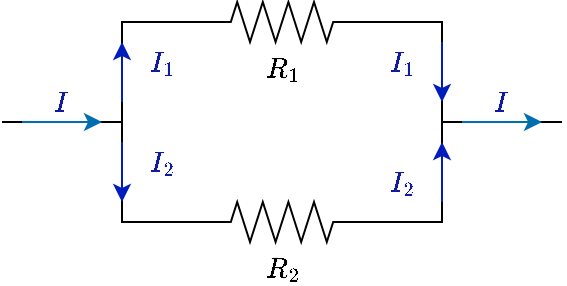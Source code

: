 <mxfile version="24.7.17">
  <diagram name="Pagina-1" id="xj4XXFOEm5B7NNmxSeCD">
    <mxGraphModel dx="473" dy="274" grid="1" gridSize="10" guides="1" tooltips="1" connect="1" arrows="1" fold="1" page="1" pageScale="1" pageWidth="827" pageHeight="1169" math="1" shadow="0">
      <root>
        <mxCell id="0" />
        <mxCell id="1" parent="0" />
        <mxCell id="nJziXj0RYADVLsnk3Nt--1" value="\(R_2\)" style="pointerEvents=1;verticalLabelPosition=bottom;shadow=0;dashed=0;align=center;html=1;verticalAlign=top;shape=mxgraph.electrical.resistors.resistor_2;" vertex="1" parent="1">
          <mxGeometry x="360" y="350" width="80" height="20" as="geometry" />
        </mxCell>
        <mxCell id="nJziXj0RYADVLsnk3Nt--2" value="\(R_1\)" style="pointerEvents=1;verticalLabelPosition=bottom;shadow=0;dashed=0;align=center;html=1;verticalAlign=top;shape=mxgraph.electrical.resistors.resistor_2;" vertex="1" parent="1">
          <mxGeometry x="360" y="250" width="80" height="20" as="geometry" />
        </mxCell>
        <mxCell id="nJziXj0RYADVLsnk3Nt--3" value="" style="endArrow=none;html=1;rounded=0;entryX=0;entryY=0.5;entryDx=0;entryDy=0;entryPerimeter=0;exitX=0;exitY=0.5;exitDx=0;exitDy=0;exitPerimeter=0;" edge="1" parent="1" source="nJziXj0RYADVLsnk3Nt--1" target="nJziXj0RYADVLsnk3Nt--2">
          <mxGeometry width="50" height="50" relative="1" as="geometry">
            <mxPoint x="320" y="360" as="sourcePoint" />
            <mxPoint x="320" y="260" as="targetPoint" />
            <Array as="points">
              <mxPoint x="320" y="360" />
              <mxPoint x="320" y="260" />
            </Array>
          </mxGeometry>
        </mxCell>
        <mxCell id="nJziXj0RYADVLsnk3Nt--4" value="" style="endArrow=none;html=1;rounded=0;exitX=1;exitY=0.5;exitDx=0;exitDy=0;exitPerimeter=0;entryX=1;entryY=0.5;entryDx=0;entryDy=0;entryPerimeter=0;" edge="1" parent="1" source="nJziXj0RYADVLsnk3Nt--1" target="nJziXj0RYADVLsnk3Nt--2">
          <mxGeometry width="50" height="50" relative="1" as="geometry">
            <mxPoint x="480" y="360" as="sourcePoint" />
            <mxPoint x="480" y="260" as="targetPoint" />
            <Array as="points">
              <mxPoint x="480" y="360" />
              <mxPoint x="480" y="260" />
            </Array>
          </mxGeometry>
        </mxCell>
        <mxCell id="nJziXj0RYADVLsnk3Nt--5" value="" style="endArrow=none;html=1;rounded=0;" edge="1" parent="1">
          <mxGeometry width="50" height="50" relative="1" as="geometry">
            <mxPoint x="260" y="310" as="sourcePoint" />
            <mxPoint x="320" y="310" as="targetPoint" />
          </mxGeometry>
        </mxCell>
        <mxCell id="nJziXj0RYADVLsnk3Nt--6" value="" style="endArrow=none;html=1;rounded=0;" edge="1" parent="1">
          <mxGeometry width="50" height="50" relative="1" as="geometry">
            <mxPoint x="480" y="310" as="sourcePoint" />
            <mxPoint x="540" y="310" as="targetPoint" />
          </mxGeometry>
        </mxCell>
        <mxCell id="nJziXj0RYADVLsnk3Nt--7" value="" style="endArrow=classic;html=1;rounded=0;fillColor=#1ba1e2;strokeColor=#006EAF;" edge="1" parent="1">
          <mxGeometry width="50" height="50" relative="1" as="geometry">
            <mxPoint x="270" y="310" as="sourcePoint" />
            <mxPoint x="310" y="310" as="targetPoint" />
          </mxGeometry>
        </mxCell>
        <mxCell id="nJziXj0RYADVLsnk3Nt--8" value="" style="endArrow=classic;html=1;rounded=0;fillColor=#1ba1e2;strokeColor=#006EAF;" edge="1" parent="1">
          <mxGeometry width="50" height="50" relative="1" as="geometry">
            <mxPoint x="490" y="310" as="sourcePoint" />
            <mxPoint x="530" y="310" as="targetPoint" />
          </mxGeometry>
        </mxCell>
        <mxCell id="nJziXj0RYADVLsnk3Nt--10" value="\(I\)" style="text;html=1;align=center;verticalAlign=middle;whiteSpace=wrap;rounded=0;fontColor=#111B9E;" vertex="1" parent="1">
          <mxGeometry x="280" y="290" width="20" height="20" as="geometry" />
        </mxCell>
        <mxCell id="nJziXj0RYADVLsnk3Nt--11" value="\(I\)" style="text;html=1;align=center;verticalAlign=middle;whiteSpace=wrap;rounded=0;fontColor=#111B9E;" vertex="1" parent="1">
          <mxGeometry x="500" y="290" width="20" height="20" as="geometry" />
        </mxCell>
        <mxCell id="nJziXj0RYADVLsnk3Nt--12" value="" style="endArrow=classic;html=1;rounded=0;fillColor=#0050ef;strokeColor=#001DBC;" edge="1" parent="1">
          <mxGeometry width="50" height="50" relative="1" as="geometry">
            <mxPoint x="320" y="300" as="sourcePoint" />
            <mxPoint x="320" y="270" as="targetPoint" />
          </mxGeometry>
        </mxCell>
        <mxCell id="nJziXj0RYADVLsnk3Nt--13" value="" style="endArrow=classic;html=1;rounded=0;fillColor=#0050ef;strokeColor=#001DBC;" edge="1" parent="1">
          <mxGeometry width="50" height="50" relative="1" as="geometry">
            <mxPoint x="320" y="320" as="sourcePoint" />
            <mxPoint x="320" y="350" as="targetPoint" />
          </mxGeometry>
        </mxCell>
        <mxCell id="nJziXj0RYADVLsnk3Nt--14" value="\(I_1\)" style="text;html=1;align=center;verticalAlign=middle;whiteSpace=wrap;rounded=0;fontColor=#111B9E;" vertex="1" parent="1">
          <mxGeometry x="330" y="270" width="20" height="20" as="geometry" />
        </mxCell>
        <mxCell id="nJziXj0RYADVLsnk3Nt--15" value="\(I_2\)" style="text;html=1;align=center;verticalAlign=middle;whiteSpace=wrap;rounded=0;fontColor=#111B9E;" vertex="1" parent="1">
          <mxGeometry x="330" y="320" width="20" height="20" as="geometry" />
        </mxCell>
        <mxCell id="nJziXj0RYADVLsnk3Nt--16" value="" style="endArrow=classic;html=1;rounded=0;fillColor=#0050ef;strokeColor=#001DBC;" edge="1" parent="1">
          <mxGeometry width="50" height="50" relative="1" as="geometry">
            <mxPoint x="480" y="270" as="sourcePoint" />
            <mxPoint x="480" y="300" as="targetPoint" />
          </mxGeometry>
        </mxCell>
        <mxCell id="nJziXj0RYADVLsnk3Nt--17" value="\(I_2\)" style="text;html=1;align=center;verticalAlign=middle;whiteSpace=wrap;rounded=0;fontColor=#111B9E;" vertex="1" parent="1">
          <mxGeometry x="450" y="330" width="20" height="20" as="geometry" />
        </mxCell>
        <mxCell id="nJziXj0RYADVLsnk3Nt--19" value="" style="endArrow=classic;html=1;rounded=0;fillColor=#0050ef;strokeColor=#001DBC;" edge="1" parent="1">
          <mxGeometry width="50" height="50" relative="1" as="geometry">
            <mxPoint x="480" y="350" as="sourcePoint" />
            <mxPoint x="480" y="320" as="targetPoint" />
          </mxGeometry>
        </mxCell>
        <mxCell id="nJziXj0RYADVLsnk3Nt--20" value="\(I_1\)" style="text;html=1;align=center;verticalAlign=middle;whiteSpace=wrap;rounded=0;fontColor=#111B9E;" vertex="1" parent="1">
          <mxGeometry x="450" y="270" width="20" height="20" as="geometry" />
        </mxCell>
      </root>
    </mxGraphModel>
  </diagram>
</mxfile>
